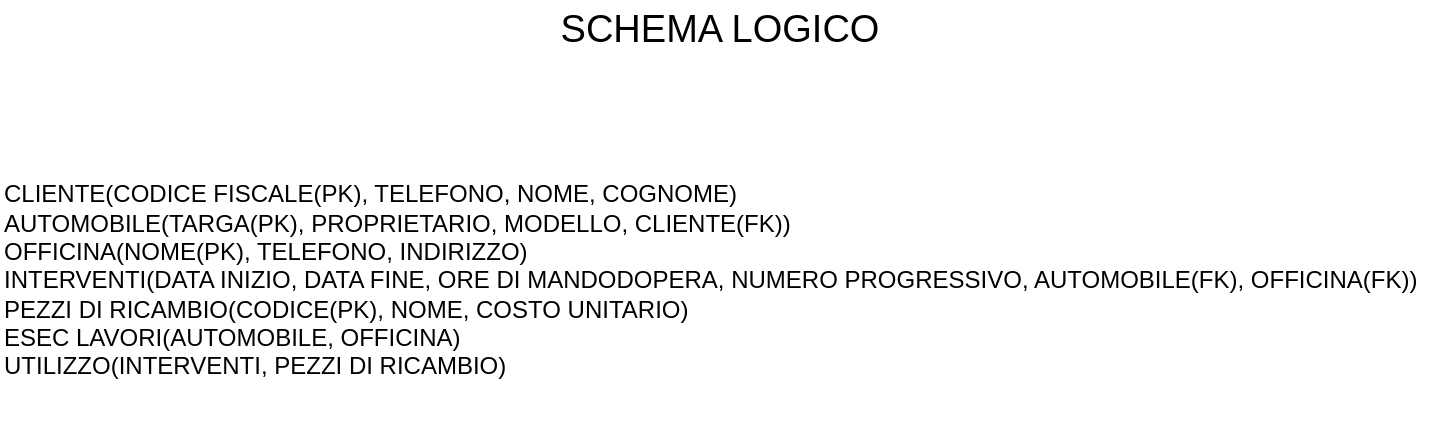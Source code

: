 <mxfile version="24.7.17">
  <diagram name="Pagina-1" id="R1t-6DlC-YC1EvwT7LQ3">
    <mxGraphModel dx="864" dy="516" grid="1" gridSize="10" guides="1" tooltips="1" connect="1" arrows="1" fold="1" page="1" pageScale="1" pageWidth="827" pageHeight="1169" math="0" shadow="0">
      <root>
        <mxCell id="0" />
        <mxCell id="1" parent="0" />
        <mxCell id="HAZ-J4RbM5ilNYv17n-R-2" value="SCHEMA LOGICO" style="text;html=1;align=center;verticalAlign=middle;whiteSpace=wrap;rounded=0;fontSize=19;" vertex="1" parent="1">
          <mxGeometry x="224" y="30" width="380" height="30" as="geometry" />
        </mxCell>
        <mxCell id="HAZ-J4RbM5ilNYv17n-R-3" value="CLIENTE(CODICE FISCALE(PK), TELEFONO, NOME, COGNOME)&#xa;AUTOMOBILE(TARGA(PK), PROPRIETARIO, MODELLO, CLIENTE(FK))&#xa;OFFICINA(NOME(PK), TELEFONO, INDIRIZZO)&#xa;INTERVENTI(DATA INIZIO, DATA FINE, ORE DI MANDODOPERA, NUMERO PROGRESSIVO, AUTOMOBILE(FK), OFFICINA(FK))&#xa;PEZZI DI RICAMBIO(CODICE(PK), NOME, COSTO UNITARIO)&#xa;ESEC LAVORI(AUTOMOBILE, OFFICINA)&#xa;UTILIZZO(INTERVENTI, PEZZI DI RICAMBIO)" style="text;html=1;align=left;verticalAlign=middle;whiteSpace=wrap;rounded=0;" vertex="1" parent="1">
          <mxGeometry x="54" y="100" width="720" height="140" as="geometry" />
        </mxCell>
      </root>
    </mxGraphModel>
  </diagram>
</mxfile>
